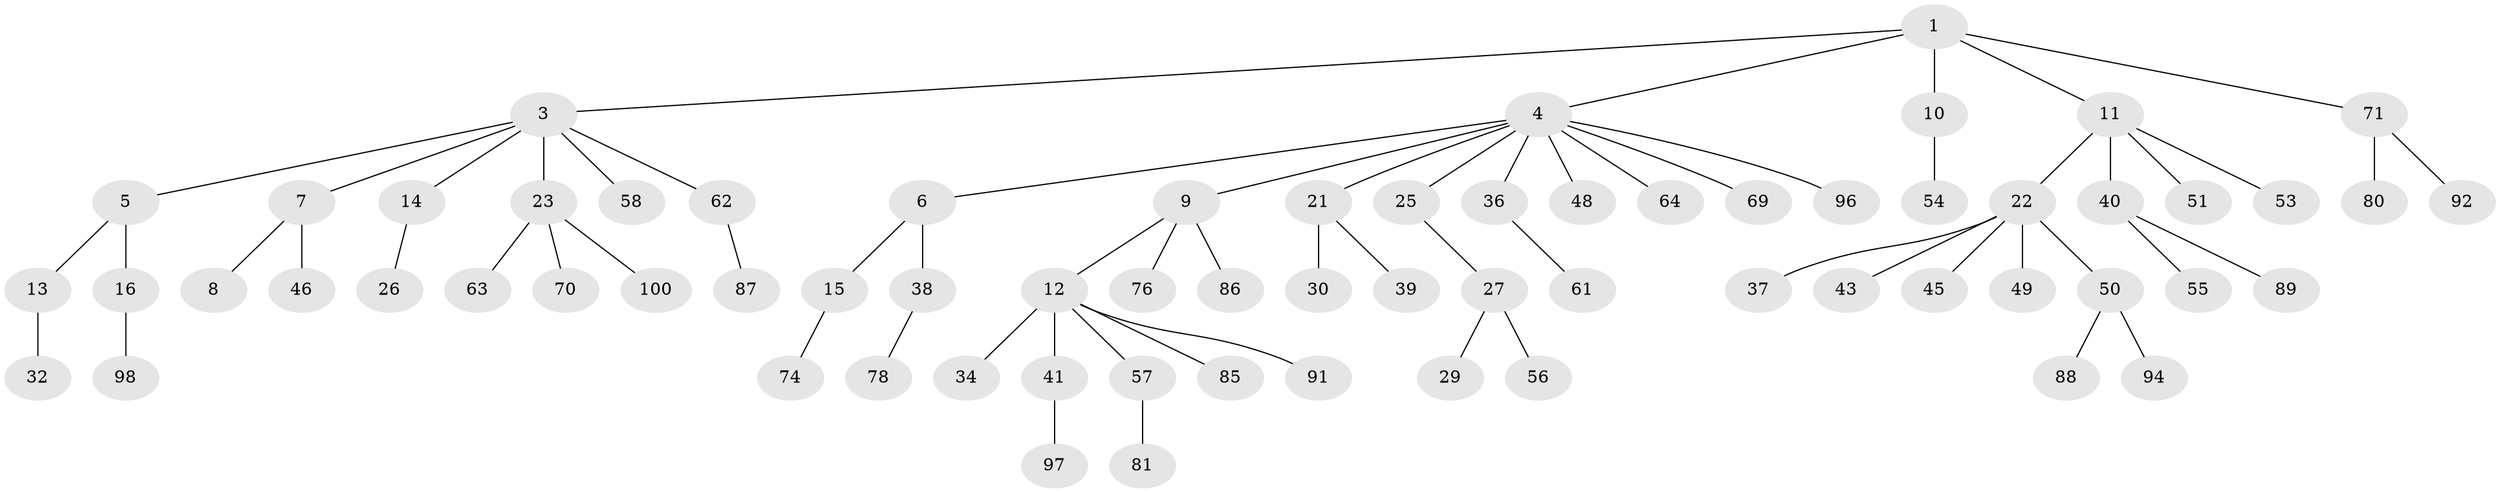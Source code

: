 // original degree distribution, {2: 0.27, 5: 0.03, 6: 0.01, 9: 0.01, 3: 0.17, 1: 0.47, 4: 0.04}
// Generated by graph-tools (version 1.1) at 2025/38/02/21/25 10:38:55]
// undirected, 68 vertices, 67 edges
graph export_dot {
graph [start="1"]
  node [color=gray90,style=filled];
  1 [super="+2"];
  3 [super="+17"];
  4 [super="+18"];
  5;
  6;
  7;
  8;
  9 [super="+66"];
  10 [super="+24"];
  11 [super="+19"];
  12 [super="+33"];
  13 [super="+52"];
  14 [super="+72"];
  15 [super="+67"];
  16 [super="+20"];
  21 [super="+60"];
  22 [super="+28"];
  23 [super="+31"];
  25;
  26;
  27 [super="+35"];
  29;
  30 [super="+90"];
  32 [super="+65"];
  34;
  36;
  37 [super="+44"];
  38;
  39;
  40 [super="+73"];
  41 [super="+42"];
  43 [super="+47"];
  45;
  46 [super="+75"];
  48;
  49;
  50 [super="+83"];
  51;
  53 [super="+59"];
  54;
  55;
  56;
  57 [super="+93"];
  58 [super="+68"];
  61 [super="+84"];
  62 [super="+82"];
  63;
  64;
  69;
  70;
  71 [super="+77"];
  74;
  76;
  78 [super="+79"];
  80;
  81;
  85;
  86 [super="+99"];
  87;
  88;
  89;
  91;
  92 [super="+95"];
  94;
  96;
  97;
  98;
  100;
  1 -- 3;
  1 -- 4;
  1 -- 71;
  1 -- 10;
  1 -- 11;
  3 -- 5;
  3 -- 7;
  3 -- 14;
  3 -- 62;
  3 -- 58;
  3 -- 23;
  4 -- 6;
  4 -- 9;
  4 -- 21;
  4 -- 36;
  4 -- 64;
  4 -- 69;
  4 -- 96;
  4 -- 48;
  4 -- 25;
  5 -- 13;
  5 -- 16;
  6 -- 15;
  6 -- 38;
  7 -- 8;
  7 -- 46;
  9 -- 12;
  9 -- 76;
  9 -- 86;
  10 -- 54;
  11 -- 40;
  11 -- 51;
  11 -- 53;
  11 -- 22;
  12 -- 34;
  12 -- 57;
  12 -- 85;
  12 -- 41;
  12 -- 91;
  13 -- 32;
  14 -- 26;
  15 -- 74;
  16 -- 98;
  21 -- 30;
  21 -- 39;
  22 -- 37;
  22 -- 49;
  22 -- 50;
  22 -- 43;
  22 -- 45;
  23 -- 70;
  23 -- 100;
  23 -- 63;
  25 -- 27;
  27 -- 29;
  27 -- 56;
  36 -- 61;
  38 -- 78;
  40 -- 55;
  40 -- 89;
  41 -- 97;
  50 -- 88;
  50 -- 94;
  57 -- 81;
  62 -- 87;
  71 -- 92;
  71 -- 80;
}

